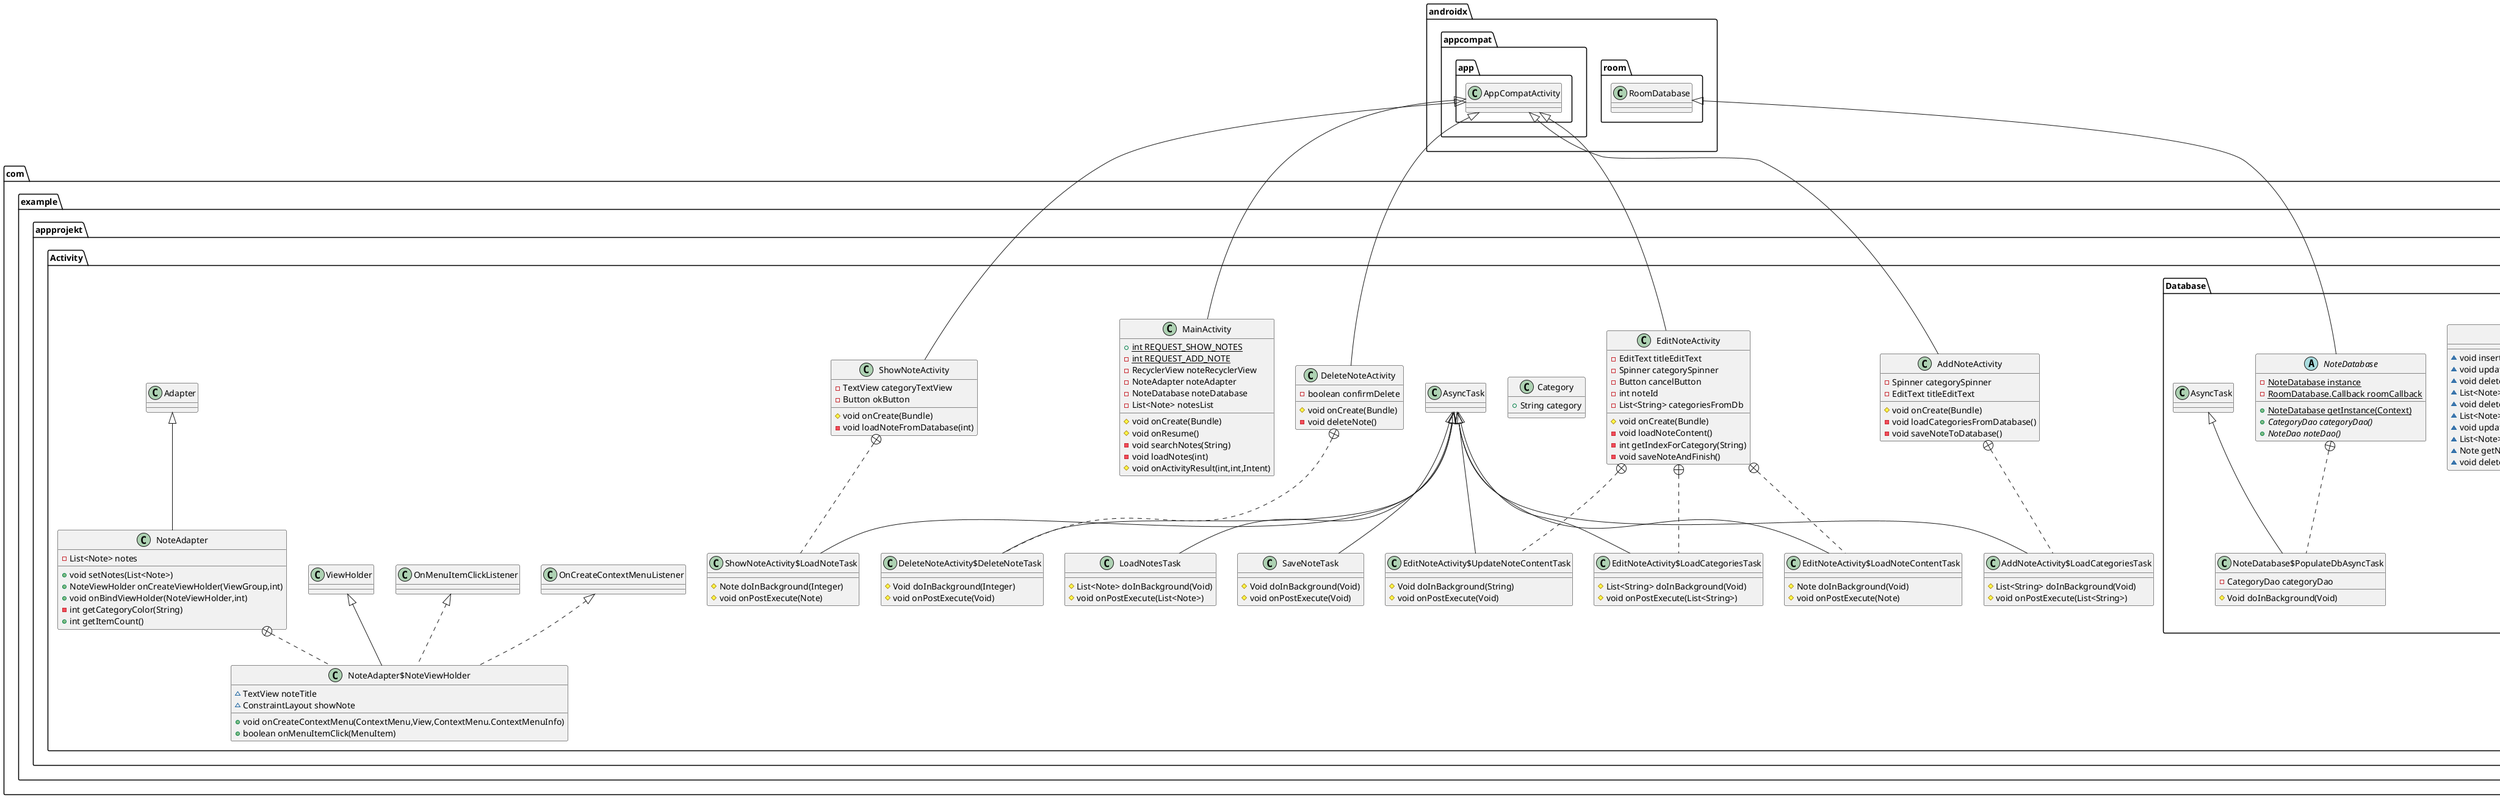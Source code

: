 @startuml
abstract class com.example.appprojekt.Activity.Database.NoteDatabase {
- {static} NoteDatabase instance
- {static} RoomDatabase.Callback roomCallback
+ {static} NoteDatabase getInstance(Context)
+ {abstract}CategoryDao categoryDao()
+ {abstract}NoteDao noteDao()
}

class com.example.appprojekt.Activity.Database.NoteDatabase$PopulateDbAsyncTask {
- CategoryDao categoryDao
# Void doInBackground(Void)
}

class com.example.appprojekt.Activity.ShowNoteActivity {
- TextView categoryTextView
- Button okButton
# void onCreate(Bundle)
- void loadNoteFromDatabase(int)
}

class com.example.appprojekt.Activity.ShowNoteActivity$LoadNoteTask {
# Note doInBackground(Integer)
# void onPostExecute(Note)
}

class com.example.appprojekt.Activity.NoteAdapter {
- List<Note> notes
+ void setNotes(List<Note>)
+ NoteViewHolder onCreateViewHolder(ViewGroup,int)
+ void onBindViewHolder(NoteViewHolder,int)
- int getCategoryColor(String)
+ int getItemCount()
}

class com.example.appprojekt.Activity.NoteAdapter$NoteViewHolder {
~ TextView noteTitle
~ ConstraintLayout showNote
+ void onCreateContextMenu(ContextMenu,View,ContextMenu.ContextMenuInfo)
+ boolean onMenuItemClick(MenuItem)
}

class com.example.appprojekt.Activity.MainActivity {
+ {static} int REQUEST_SHOW_NOTES
- {static} int REQUEST_ADD_NOTE
- RecyclerView noteRecyclerView
- NoteAdapter noteAdapter
- NoteDatabase noteDatabase
- List<Note> notesList
# void onCreate(Bundle)
# void onResume()
- void searchNotes(String)
- void loadNotes(int)
# void onActivityResult(int,int,Intent)
}

class com.example.appprojekt.Activity.LoadNotesTask {
# List<Note> doInBackground(Void)
# void onPostExecute(List<Note>)
}

interface com.example.appprojekt.Activity.Database.NoteDao {
~ void insert(Note)
~ void update(Note)
~ void delete(Note)
~ List<Note> getAllNotes()
~ void deleteAll()
~ List<Note> searchNotes(String)
~ void updateNoteContentAndCategoryAndLastUpdated(int,String,String,String,String)
~ List<Note> getNotesByCategoryName(String)
~ Note getNoteById(int)
~ void deleteNoteById(int)
}

class com.example.appprojekt.Activity.Database.Note {
+ int id
+ String category
+ String title
+ String noteText
+ Calendar dateCreated
+ Calendar dateLastUpdated
+ int getId()
+ void setId(int)
+ String getCategory()
+ void setCategory(String)
+ String getTitle()
+ String getNoteText()
+ Calendar getDateCreated()
+ Calendar getDateLastUpdated()
}

interface com.example.appprojekt.Activity.Database.CategoryDao {
~ void insert(Category)
~ void update(Category)
~ void delete(Category)
~ List<Category> getAllCategories()
~ List<String> getAllCategoryNames()
}

class com.example.appprojekt.Activity.Category {
+ String category
}

class com.example.appprojekt.Activity.AddNoteActivity {
- Spinner categorySpinner
- EditText titleEditText
# void onCreate(Bundle)
- void loadCategoriesFromDatabase()
- void saveNoteToDatabase()
}

class com.example.appprojekt.Activity.AddNoteActivity$LoadCategoriesTask {
# List<String> doInBackground(Void)
# void onPostExecute(List<String>)
}

class com.example.appprojekt.Activity.SaveNoteTask {
# Void doInBackground(Void)
# void onPostExecute(Void)
}

class com.example.appprojekt.Activity.EditNoteActivity {
- EditText titleEditText
- Spinner categorySpinner
- Button cancelButton
- int noteId
- List<String> categoriesFromDb
# void onCreate(Bundle)
- void loadNoteContent()
- int getIndexForCategory(String)
- void saveNoteAndFinish()
}

class com.example.appprojekt.Activity.EditNoteActivity$LoadCategoriesTask {
# List<String> doInBackground(Void)
# void onPostExecute(List<String>)
}

class com.example.appprojekt.Activity.EditNoteActivity$LoadNoteContentTask {
# Note doInBackground(Void)
# void onPostExecute(Note)
}

class com.example.appprojekt.Activity.EditNoteActivity$UpdateNoteContentTask {
# Void doInBackground(String)
# void onPostExecute(Void)
}

class com.example.appprojekt.Activity.DeleteNoteActivity {
- boolean confirmDelete
# void onCreate(Bundle)
- void deleteNote()
}

class com.example.appprojekt.Activity.DeleteNoteActivity$DeleteNoteTask {
# Void doInBackground(Integer)
# void onPostExecute(Void)
}

androidx.room.RoomDatabase <|-- com.example.appprojekt.Activity.Database.NoteDatabase
com.example.appprojekt.Activity.Database.NoteDatabase +.. com.example.appprojekt.Activity.Database.NoteDatabase$PopulateDbAsyncTask
com.example.appprojekt.Activity.Database.AsyncTask <|-- com.example.appprojekt.Activity.Database.NoteDatabase$PopulateDbAsyncTask
androidx.appcompat.app.AppCompatActivity <|-- com.example.appprojekt.Activity.ShowNoteActivity
com.example.appprojekt.Activity.ShowNoteActivity +.. com.example.appprojekt.Activity.ShowNoteActivity$LoadNoteTask
com.example.appprojekt.Activity.AsyncTask <|-- com.example.appprojekt.Activity.ShowNoteActivity$LoadNoteTask
com.example.appprojekt.Activity.Adapter <|-- com.example.appprojekt.Activity.NoteAdapter
com.example.appprojekt.Activity.NoteAdapter +.. com.example.appprojekt.Activity.NoteAdapter$NoteViewHolder
com.example.appprojekt.Activity.OnCreateContextMenuListener <|.. com.example.appprojekt.Activity.NoteAdapter$NoteViewHolder
com.example.appprojekt.Activity.OnMenuItemClickListener <|.. com.example.appprojekt.Activity.NoteAdapter$NoteViewHolder
com.example.appprojekt.Activity.ViewHolder <|-- com.example.appprojekt.Activity.NoteAdapter$NoteViewHolder
androidx.appcompat.app.AppCompatActivity <|-- com.example.appprojekt.Activity.MainActivity
com.example.appprojekt.Activity.AsyncTask <|-- com.example.appprojekt.Activity.LoadNotesTask
androidx.appcompat.app.AppCompatActivity <|-- com.example.appprojekt.Activity.AddNoteActivity
com.example.appprojekt.Activity.AddNoteActivity +.. com.example.appprojekt.Activity.AddNoteActivity$LoadCategoriesTask
com.example.appprojekt.Activity.AsyncTask <|-- com.example.appprojekt.Activity.AddNoteActivity$LoadCategoriesTask
com.example.appprojekt.Activity.AsyncTask <|-- com.example.appprojekt.Activity.SaveNoteTask
androidx.appcompat.app.AppCompatActivity <|-- com.example.appprojekt.Activity.EditNoteActivity
com.example.appprojekt.Activity.EditNoteActivity +.. com.example.appprojekt.Activity.EditNoteActivity$LoadCategoriesTask
com.example.appprojekt.Activity.AsyncTask <|-- com.example.appprojekt.Activity.EditNoteActivity$LoadCategoriesTask
com.example.appprojekt.Activity.EditNoteActivity +.. com.example.appprojekt.Activity.EditNoteActivity$LoadNoteContentTask
com.example.appprojekt.Activity.AsyncTask <|-- com.example.appprojekt.Activity.EditNoteActivity$LoadNoteContentTask
com.example.appprojekt.Activity.EditNoteActivity +.. com.example.appprojekt.Activity.EditNoteActivity$UpdateNoteContentTask
com.example.appprojekt.Activity.AsyncTask <|-- com.example.appprojekt.Activity.EditNoteActivity$UpdateNoteContentTask
androidx.appcompat.app.AppCompatActivity <|-- com.example.appprojekt.Activity.DeleteNoteActivity
com.example.appprojekt.Activity.DeleteNoteActivity +.. com.example.appprojekt.Activity.DeleteNoteActivity$DeleteNoteTask
com.example.appprojekt.Activity.AsyncTask <|-- com.example.appprojekt.Activity.DeleteNoteActivity$DeleteNoteTask
@enduml
